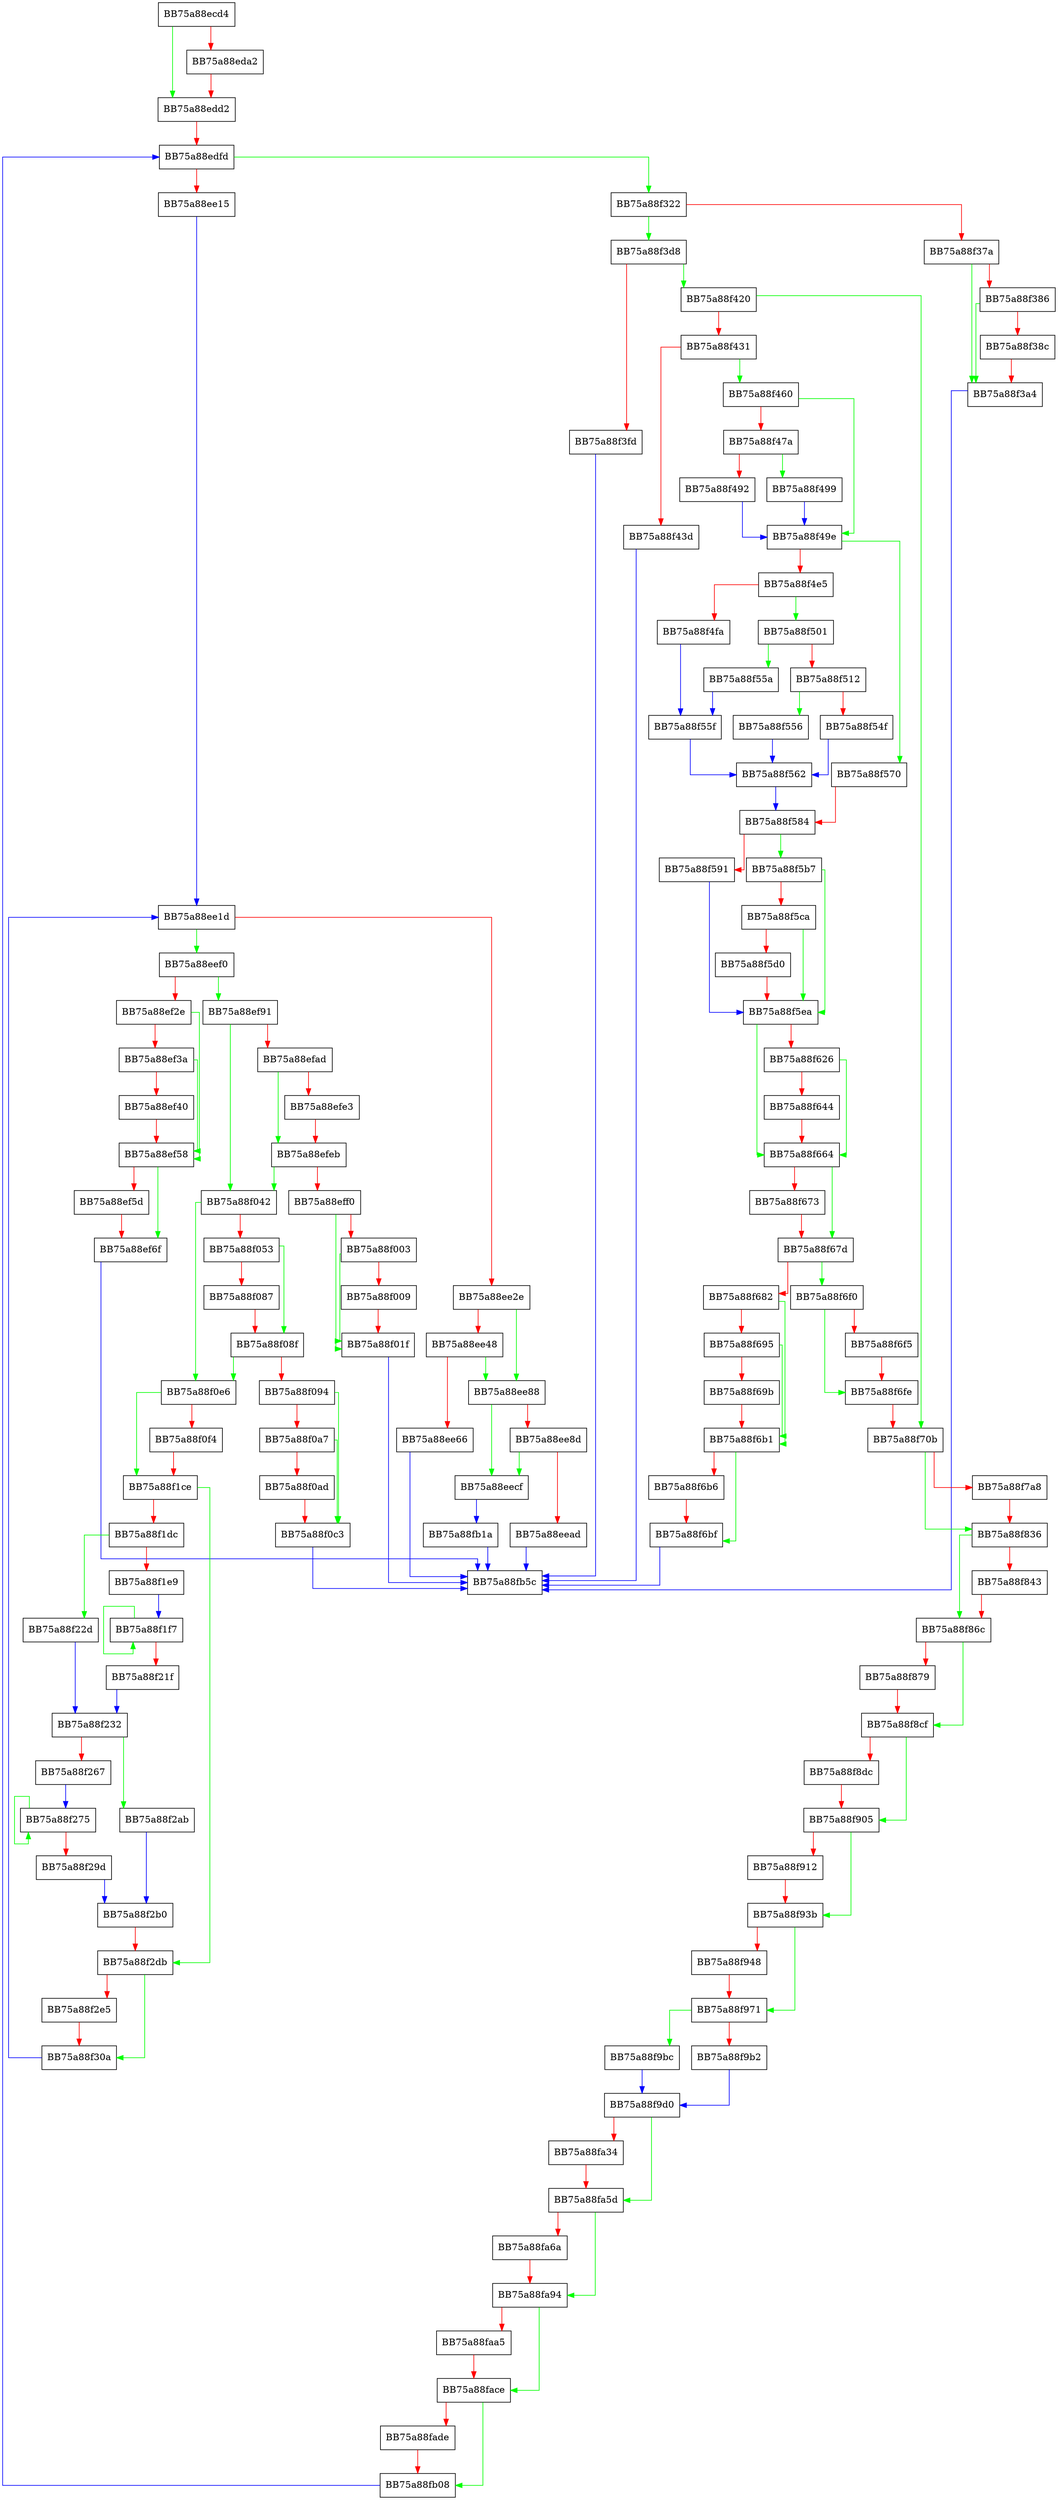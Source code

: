 digraph CreateCleanFileTelemetry {
  node [shape="box"];
  graph [splines=ortho];
  BB75a88ecd4 -> BB75a88edd2 [color="green"];
  BB75a88ecd4 -> BB75a88eda2 [color="red"];
  BB75a88eda2 -> BB75a88edd2 [color="red"];
  BB75a88edd2 -> BB75a88edfd [color="red"];
  BB75a88edfd -> BB75a88f322 [color="green"];
  BB75a88edfd -> BB75a88ee15 [color="red"];
  BB75a88ee15 -> BB75a88ee1d [color="blue"];
  BB75a88ee1d -> BB75a88eef0 [color="green"];
  BB75a88ee1d -> BB75a88ee2e [color="red"];
  BB75a88ee2e -> BB75a88ee88 [color="green"];
  BB75a88ee2e -> BB75a88ee48 [color="red"];
  BB75a88ee48 -> BB75a88ee88 [color="green"];
  BB75a88ee48 -> BB75a88ee66 [color="red"];
  BB75a88ee66 -> BB75a88fb5c [color="blue"];
  BB75a88ee88 -> BB75a88eecf [color="green"];
  BB75a88ee88 -> BB75a88ee8d [color="red"];
  BB75a88ee8d -> BB75a88eecf [color="green"];
  BB75a88ee8d -> BB75a88eead [color="red"];
  BB75a88eead -> BB75a88fb5c [color="blue"];
  BB75a88eecf -> BB75a88fb1a [color="blue"];
  BB75a88eef0 -> BB75a88ef91 [color="green"];
  BB75a88eef0 -> BB75a88ef2e [color="red"];
  BB75a88ef2e -> BB75a88ef58 [color="green"];
  BB75a88ef2e -> BB75a88ef3a [color="red"];
  BB75a88ef3a -> BB75a88ef58 [color="green"];
  BB75a88ef3a -> BB75a88ef40 [color="red"];
  BB75a88ef40 -> BB75a88ef58 [color="red"];
  BB75a88ef58 -> BB75a88ef6f [color="green"];
  BB75a88ef58 -> BB75a88ef5d [color="red"];
  BB75a88ef5d -> BB75a88ef6f [color="red"];
  BB75a88ef6f -> BB75a88fb5c [color="blue"];
  BB75a88ef91 -> BB75a88f042 [color="green"];
  BB75a88ef91 -> BB75a88efad [color="red"];
  BB75a88efad -> BB75a88efeb [color="green"];
  BB75a88efad -> BB75a88efe3 [color="red"];
  BB75a88efe3 -> BB75a88efeb [color="red"];
  BB75a88efeb -> BB75a88f042 [color="green"];
  BB75a88efeb -> BB75a88eff0 [color="red"];
  BB75a88eff0 -> BB75a88f01f [color="green"];
  BB75a88eff0 -> BB75a88f003 [color="red"];
  BB75a88f003 -> BB75a88f01f [color="green"];
  BB75a88f003 -> BB75a88f009 [color="red"];
  BB75a88f009 -> BB75a88f01f [color="red"];
  BB75a88f01f -> BB75a88fb5c [color="blue"];
  BB75a88f042 -> BB75a88f0e6 [color="green"];
  BB75a88f042 -> BB75a88f053 [color="red"];
  BB75a88f053 -> BB75a88f08f [color="green"];
  BB75a88f053 -> BB75a88f087 [color="red"];
  BB75a88f087 -> BB75a88f08f [color="red"];
  BB75a88f08f -> BB75a88f0e6 [color="green"];
  BB75a88f08f -> BB75a88f094 [color="red"];
  BB75a88f094 -> BB75a88f0c3 [color="green"];
  BB75a88f094 -> BB75a88f0a7 [color="red"];
  BB75a88f0a7 -> BB75a88f0c3 [color="green"];
  BB75a88f0a7 -> BB75a88f0ad [color="red"];
  BB75a88f0ad -> BB75a88f0c3 [color="red"];
  BB75a88f0c3 -> BB75a88fb5c [color="blue"];
  BB75a88f0e6 -> BB75a88f1ce [color="green"];
  BB75a88f0e6 -> BB75a88f0f4 [color="red"];
  BB75a88f0f4 -> BB75a88f1ce [color="red"];
  BB75a88f1ce -> BB75a88f2db [color="green"];
  BB75a88f1ce -> BB75a88f1dc [color="red"];
  BB75a88f1dc -> BB75a88f22d [color="green"];
  BB75a88f1dc -> BB75a88f1e9 [color="red"];
  BB75a88f1e9 -> BB75a88f1f7 [color="blue"];
  BB75a88f1f7 -> BB75a88f1f7 [color="green"];
  BB75a88f1f7 -> BB75a88f21f [color="red"];
  BB75a88f21f -> BB75a88f232 [color="blue"];
  BB75a88f22d -> BB75a88f232 [color="blue"];
  BB75a88f232 -> BB75a88f2ab [color="green"];
  BB75a88f232 -> BB75a88f267 [color="red"];
  BB75a88f267 -> BB75a88f275 [color="blue"];
  BB75a88f275 -> BB75a88f275 [color="green"];
  BB75a88f275 -> BB75a88f29d [color="red"];
  BB75a88f29d -> BB75a88f2b0 [color="blue"];
  BB75a88f2ab -> BB75a88f2b0 [color="blue"];
  BB75a88f2b0 -> BB75a88f2db [color="red"];
  BB75a88f2db -> BB75a88f30a [color="green"];
  BB75a88f2db -> BB75a88f2e5 [color="red"];
  BB75a88f2e5 -> BB75a88f30a [color="red"];
  BB75a88f30a -> BB75a88ee1d [color="blue"];
  BB75a88f322 -> BB75a88f3d8 [color="green"];
  BB75a88f322 -> BB75a88f37a [color="red"];
  BB75a88f37a -> BB75a88f3a4 [color="green"];
  BB75a88f37a -> BB75a88f386 [color="red"];
  BB75a88f386 -> BB75a88f3a4 [color="green"];
  BB75a88f386 -> BB75a88f38c [color="red"];
  BB75a88f38c -> BB75a88f3a4 [color="red"];
  BB75a88f3a4 -> BB75a88fb5c [color="blue"];
  BB75a88f3d8 -> BB75a88f420 [color="green"];
  BB75a88f3d8 -> BB75a88f3fd [color="red"];
  BB75a88f3fd -> BB75a88fb5c [color="blue"];
  BB75a88f420 -> BB75a88f70b [color="green"];
  BB75a88f420 -> BB75a88f431 [color="red"];
  BB75a88f431 -> BB75a88f460 [color="green"];
  BB75a88f431 -> BB75a88f43d [color="red"];
  BB75a88f43d -> BB75a88fb5c [color="blue"];
  BB75a88f460 -> BB75a88f49e [color="green"];
  BB75a88f460 -> BB75a88f47a [color="red"];
  BB75a88f47a -> BB75a88f499 [color="green"];
  BB75a88f47a -> BB75a88f492 [color="red"];
  BB75a88f492 -> BB75a88f49e [color="blue"];
  BB75a88f499 -> BB75a88f49e [color="blue"];
  BB75a88f49e -> BB75a88f570 [color="green"];
  BB75a88f49e -> BB75a88f4e5 [color="red"];
  BB75a88f4e5 -> BB75a88f501 [color="green"];
  BB75a88f4e5 -> BB75a88f4fa [color="red"];
  BB75a88f4fa -> BB75a88f55f [color="blue"];
  BB75a88f501 -> BB75a88f55a [color="green"];
  BB75a88f501 -> BB75a88f512 [color="red"];
  BB75a88f512 -> BB75a88f556 [color="green"];
  BB75a88f512 -> BB75a88f54f [color="red"];
  BB75a88f54f -> BB75a88f562 [color="blue"];
  BB75a88f556 -> BB75a88f562 [color="blue"];
  BB75a88f55a -> BB75a88f55f [color="blue"];
  BB75a88f55f -> BB75a88f562 [color="blue"];
  BB75a88f562 -> BB75a88f584 [color="blue"];
  BB75a88f570 -> BB75a88f584 [color="red"];
  BB75a88f584 -> BB75a88f5b7 [color="green"];
  BB75a88f584 -> BB75a88f591 [color="red"];
  BB75a88f591 -> BB75a88f5ea [color="blue"];
  BB75a88f5b7 -> BB75a88f5ea [color="green"];
  BB75a88f5b7 -> BB75a88f5ca [color="red"];
  BB75a88f5ca -> BB75a88f5ea [color="green"];
  BB75a88f5ca -> BB75a88f5d0 [color="red"];
  BB75a88f5d0 -> BB75a88f5ea [color="red"];
  BB75a88f5ea -> BB75a88f664 [color="green"];
  BB75a88f5ea -> BB75a88f626 [color="red"];
  BB75a88f626 -> BB75a88f664 [color="green"];
  BB75a88f626 -> BB75a88f644 [color="red"];
  BB75a88f644 -> BB75a88f664 [color="red"];
  BB75a88f664 -> BB75a88f67d [color="green"];
  BB75a88f664 -> BB75a88f673 [color="red"];
  BB75a88f673 -> BB75a88f67d [color="red"];
  BB75a88f67d -> BB75a88f6f0 [color="green"];
  BB75a88f67d -> BB75a88f682 [color="red"];
  BB75a88f682 -> BB75a88f6b1 [color="green"];
  BB75a88f682 -> BB75a88f695 [color="red"];
  BB75a88f695 -> BB75a88f6b1 [color="green"];
  BB75a88f695 -> BB75a88f69b [color="red"];
  BB75a88f69b -> BB75a88f6b1 [color="red"];
  BB75a88f6b1 -> BB75a88f6bf [color="green"];
  BB75a88f6b1 -> BB75a88f6b6 [color="red"];
  BB75a88f6b6 -> BB75a88f6bf [color="red"];
  BB75a88f6bf -> BB75a88fb5c [color="blue"];
  BB75a88f6f0 -> BB75a88f6fe [color="green"];
  BB75a88f6f0 -> BB75a88f6f5 [color="red"];
  BB75a88f6f5 -> BB75a88f6fe [color="red"];
  BB75a88f6fe -> BB75a88f70b [color="red"];
  BB75a88f70b -> BB75a88f836 [color="green"];
  BB75a88f70b -> BB75a88f7a8 [color="red"];
  BB75a88f7a8 -> BB75a88f836 [color="red"];
  BB75a88f836 -> BB75a88f86c [color="green"];
  BB75a88f836 -> BB75a88f843 [color="red"];
  BB75a88f843 -> BB75a88f86c [color="red"];
  BB75a88f86c -> BB75a88f8cf [color="green"];
  BB75a88f86c -> BB75a88f879 [color="red"];
  BB75a88f879 -> BB75a88f8cf [color="red"];
  BB75a88f8cf -> BB75a88f905 [color="green"];
  BB75a88f8cf -> BB75a88f8dc [color="red"];
  BB75a88f8dc -> BB75a88f905 [color="red"];
  BB75a88f905 -> BB75a88f93b [color="green"];
  BB75a88f905 -> BB75a88f912 [color="red"];
  BB75a88f912 -> BB75a88f93b [color="red"];
  BB75a88f93b -> BB75a88f971 [color="green"];
  BB75a88f93b -> BB75a88f948 [color="red"];
  BB75a88f948 -> BB75a88f971 [color="red"];
  BB75a88f971 -> BB75a88f9bc [color="green"];
  BB75a88f971 -> BB75a88f9b2 [color="red"];
  BB75a88f9b2 -> BB75a88f9d0 [color="blue"];
  BB75a88f9bc -> BB75a88f9d0 [color="blue"];
  BB75a88f9d0 -> BB75a88fa5d [color="green"];
  BB75a88f9d0 -> BB75a88fa34 [color="red"];
  BB75a88fa34 -> BB75a88fa5d [color="red"];
  BB75a88fa5d -> BB75a88fa94 [color="green"];
  BB75a88fa5d -> BB75a88fa6a [color="red"];
  BB75a88fa6a -> BB75a88fa94 [color="red"];
  BB75a88fa94 -> BB75a88face [color="green"];
  BB75a88fa94 -> BB75a88faa5 [color="red"];
  BB75a88faa5 -> BB75a88face [color="red"];
  BB75a88face -> BB75a88fb08 [color="green"];
  BB75a88face -> BB75a88fade [color="red"];
  BB75a88fade -> BB75a88fb08 [color="red"];
  BB75a88fb08 -> BB75a88edfd [color="blue"];
  BB75a88fb1a -> BB75a88fb5c [color="blue"];
}